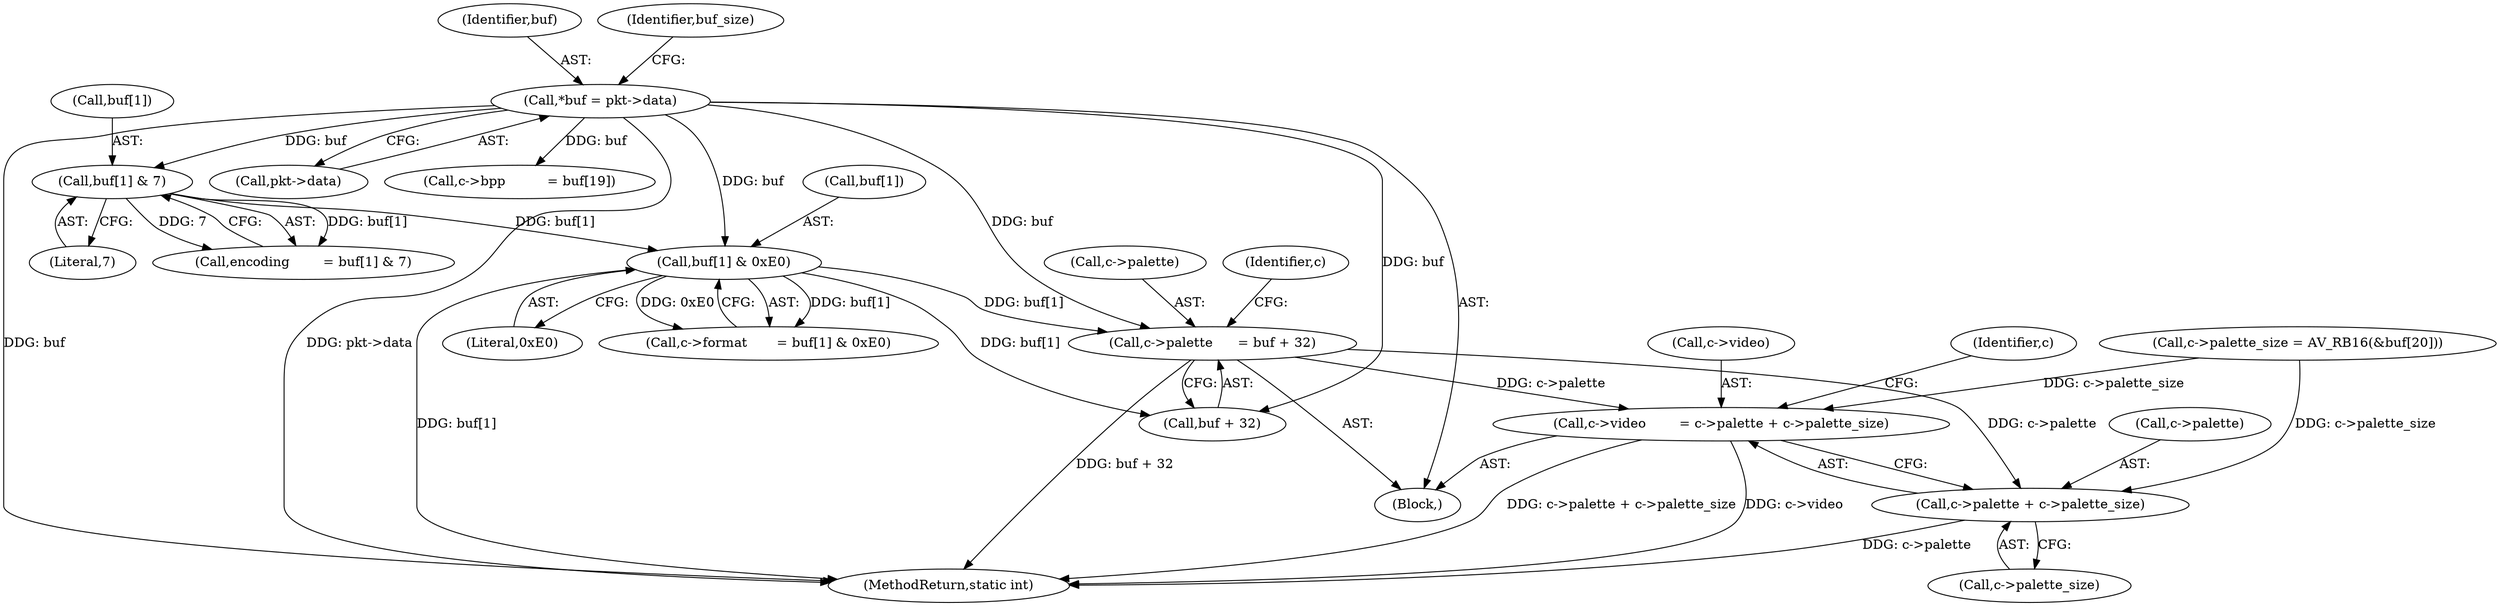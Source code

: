 digraph "0_FFmpeg_1e42736b95065c69a7481d0cf55247024f54b660@pointer" {
"1000184" [label="(Call,c->palette      = buf + 32)"];
"1000149" [label="(Call,buf[1] & 0xE0)"];
"1000140" [label="(Call,buf[1] & 7)"];
"1000127" [label="(Call,*buf = pkt->data)"];
"1000191" [label="(Call,c->video        = c->palette + c->palette_size)"];
"1000195" [label="(Call,c->palette + c->palette_size)"];
"1000188" [label="(Call,buf + 32)"];
"1000175" [label="(Call,c->palette_size = AV_RB16(&buf[20]))"];
"1000196" [label="(Call,c->palette)"];
"1000128" [label="(Identifier,buf)"];
"1000191" [label="(Call,c->video        = c->palette + c->palette_size)"];
"1000141" [label="(Call,buf[1])"];
"1000204" [label="(Identifier,c)"];
"1000140" [label="(Call,buf[1] & 7)"];
"1000184" [label="(Call,c->palette      = buf + 32)"];
"1000138" [label="(Call,encoding        = buf[1] & 7)"];
"1000129" [label="(Call,pkt->data)"];
"1000153" [label="(Literal,0xE0)"];
"1000127" [label="(Call,*buf = pkt->data)"];
"1000168" [label="(Call,c->bpp          = buf[19])"];
"1000514" [label="(MethodReturn,static int)"];
"1000149" [label="(Call,buf[1] & 0xE0)"];
"1000195" [label="(Call,c->palette + c->palette_size)"];
"1000134" [label="(Identifier,buf_size)"];
"1000192" [label="(Call,c->video)"];
"1000145" [label="(Call,c->format       = buf[1] & 0xE0)"];
"1000105" [label="(Block,)"];
"1000150" [label="(Call,buf[1])"];
"1000185" [label="(Call,c->palette)"];
"1000199" [label="(Call,c->palette_size)"];
"1000193" [label="(Identifier,c)"];
"1000144" [label="(Literal,7)"];
"1000184" -> "1000105"  [label="AST: "];
"1000184" -> "1000188"  [label="CFG: "];
"1000185" -> "1000184"  [label="AST: "];
"1000188" -> "1000184"  [label="AST: "];
"1000193" -> "1000184"  [label="CFG: "];
"1000184" -> "1000514"  [label="DDG: buf + 32"];
"1000149" -> "1000184"  [label="DDG: buf[1]"];
"1000127" -> "1000184"  [label="DDG: buf"];
"1000184" -> "1000191"  [label="DDG: c->palette"];
"1000184" -> "1000195"  [label="DDG: c->palette"];
"1000149" -> "1000145"  [label="AST: "];
"1000149" -> "1000153"  [label="CFG: "];
"1000150" -> "1000149"  [label="AST: "];
"1000153" -> "1000149"  [label="AST: "];
"1000145" -> "1000149"  [label="CFG: "];
"1000149" -> "1000514"  [label="DDG: buf[1]"];
"1000149" -> "1000145"  [label="DDG: buf[1]"];
"1000149" -> "1000145"  [label="DDG: 0xE0"];
"1000140" -> "1000149"  [label="DDG: buf[1]"];
"1000127" -> "1000149"  [label="DDG: buf"];
"1000149" -> "1000188"  [label="DDG: buf[1]"];
"1000140" -> "1000138"  [label="AST: "];
"1000140" -> "1000144"  [label="CFG: "];
"1000141" -> "1000140"  [label="AST: "];
"1000144" -> "1000140"  [label="AST: "];
"1000138" -> "1000140"  [label="CFG: "];
"1000140" -> "1000138"  [label="DDG: buf[1]"];
"1000140" -> "1000138"  [label="DDG: 7"];
"1000127" -> "1000140"  [label="DDG: buf"];
"1000127" -> "1000105"  [label="AST: "];
"1000127" -> "1000129"  [label="CFG: "];
"1000128" -> "1000127"  [label="AST: "];
"1000129" -> "1000127"  [label="AST: "];
"1000134" -> "1000127"  [label="CFG: "];
"1000127" -> "1000514"  [label="DDG: pkt->data"];
"1000127" -> "1000514"  [label="DDG: buf"];
"1000127" -> "1000168"  [label="DDG: buf"];
"1000127" -> "1000188"  [label="DDG: buf"];
"1000191" -> "1000105"  [label="AST: "];
"1000191" -> "1000195"  [label="CFG: "];
"1000192" -> "1000191"  [label="AST: "];
"1000195" -> "1000191"  [label="AST: "];
"1000204" -> "1000191"  [label="CFG: "];
"1000191" -> "1000514"  [label="DDG: c->palette + c->palette_size"];
"1000191" -> "1000514"  [label="DDG: c->video"];
"1000175" -> "1000191"  [label="DDG: c->palette_size"];
"1000195" -> "1000199"  [label="CFG: "];
"1000196" -> "1000195"  [label="AST: "];
"1000199" -> "1000195"  [label="AST: "];
"1000195" -> "1000514"  [label="DDG: c->palette"];
"1000175" -> "1000195"  [label="DDG: c->palette_size"];
}
